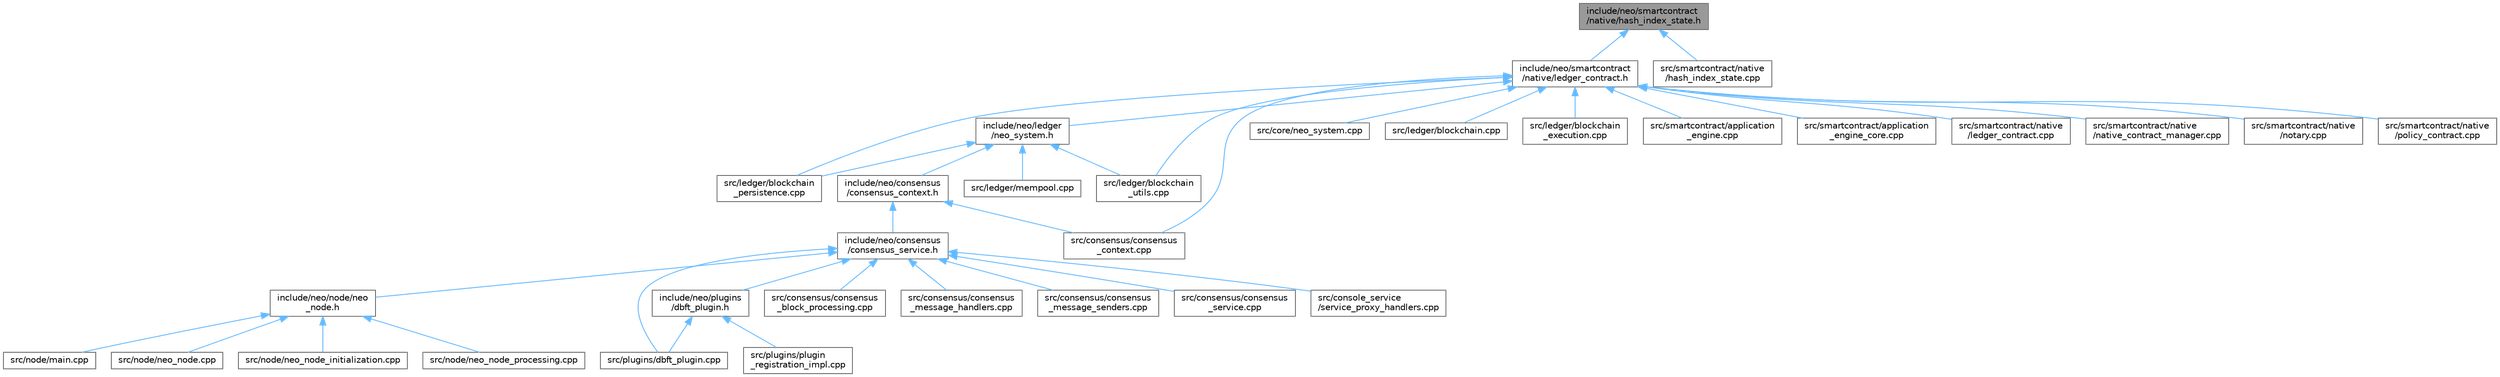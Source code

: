 digraph "include/neo/smartcontract/native/hash_index_state.h"
{
 // LATEX_PDF_SIZE
  bgcolor="transparent";
  edge [fontname=Helvetica,fontsize=10,labelfontname=Helvetica,labelfontsize=10];
  node [fontname=Helvetica,fontsize=10,shape=box,height=0.2,width=0.4];
  Node1 [id="Node000001",label="include/neo/smartcontract\l/native/hash_index_state.h",height=0.2,width=0.4,color="gray40", fillcolor="grey60", style="filled", fontcolor="black",tooltip=" "];
  Node1 -> Node2 [id="edge36_Node000001_Node000002",dir="back",color="steelblue1",style="solid",tooltip=" "];
  Node2 [id="Node000002",label="include/neo/smartcontract\l/native/ledger_contract.h",height=0.2,width=0.4,color="grey40", fillcolor="white", style="filled",URL="$ledger__contract_8h.html",tooltip=" "];
  Node2 -> Node3 [id="edge37_Node000002_Node000003",dir="back",color="steelblue1",style="solid",tooltip=" "];
  Node3 [id="Node000003",label="include/neo/ledger\l/neo_system.h",height=0.2,width=0.4,color="grey40", fillcolor="white", style="filled",URL="$ledger_2neo__system_8h.html",tooltip=" "];
  Node3 -> Node4 [id="edge38_Node000003_Node000004",dir="back",color="steelblue1",style="solid",tooltip=" "];
  Node4 [id="Node000004",label="include/neo/consensus\l/consensus_context.h",height=0.2,width=0.4,color="grey40", fillcolor="white", style="filled",URL="$consensus__context_8h.html",tooltip=" "];
  Node4 -> Node5 [id="edge39_Node000004_Node000005",dir="back",color="steelblue1",style="solid",tooltip=" "];
  Node5 [id="Node000005",label="include/neo/consensus\l/consensus_service.h",height=0.2,width=0.4,color="grey40", fillcolor="white", style="filled",URL="$consensus__service_8h.html",tooltip=" "];
  Node5 -> Node6 [id="edge40_Node000005_Node000006",dir="back",color="steelblue1",style="solid",tooltip=" "];
  Node6 [id="Node000006",label="include/neo/node/neo\l_node.h",height=0.2,width=0.4,color="grey40", fillcolor="white", style="filled",URL="$neo__node_8h.html",tooltip=" "];
  Node6 -> Node7 [id="edge41_Node000006_Node000007",dir="back",color="steelblue1",style="solid",tooltip=" "];
  Node7 [id="Node000007",label="src/node/main.cpp",height=0.2,width=0.4,color="grey40", fillcolor="white", style="filled",URL="$main_8cpp.html",tooltip="Main entry point for Neo C++ Node."];
  Node6 -> Node8 [id="edge42_Node000006_Node000008",dir="back",color="steelblue1",style="solid",tooltip=" "];
  Node8 [id="Node000008",label="src/node/neo_node.cpp",height=0.2,width=0.4,color="grey40", fillcolor="white", style="filled",URL="$neo__node_8cpp.html",tooltip=" "];
  Node6 -> Node9 [id="edge43_Node000006_Node000009",dir="back",color="steelblue1",style="solid",tooltip=" "];
  Node9 [id="Node000009",label="src/node/neo_node_initialization.cpp",height=0.2,width=0.4,color="grey40", fillcolor="white", style="filled",URL="$neo__node__initialization_8cpp.html",tooltip=" "];
  Node6 -> Node10 [id="edge44_Node000006_Node000010",dir="back",color="steelblue1",style="solid",tooltip=" "];
  Node10 [id="Node000010",label="src/node/neo_node_processing.cpp",height=0.2,width=0.4,color="grey40", fillcolor="white", style="filled",URL="$neo__node__processing_8cpp.html",tooltip=" "];
  Node5 -> Node11 [id="edge45_Node000005_Node000011",dir="back",color="steelblue1",style="solid",tooltip=" "];
  Node11 [id="Node000011",label="include/neo/plugins\l/dbft_plugin.h",height=0.2,width=0.4,color="grey40", fillcolor="white", style="filled",URL="$dbft__plugin_8h.html",tooltip=" "];
  Node11 -> Node12 [id="edge46_Node000011_Node000012",dir="back",color="steelblue1",style="solid",tooltip=" "];
  Node12 [id="Node000012",label="src/plugins/dbft_plugin.cpp",height=0.2,width=0.4,color="grey40", fillcolor="white", style="filled",URL="$dbft__plugin_8cpp.html",tooltip=" "];
  Node11 -> Node13 [id="edge47_Node000011_Node000013",dir="back",color="steelblue1",style="solid",tooltip=" "];
  Node13 [id="Node000013",label="src/plugins/plugin\l_registration_impl.cpp",height=0.2,width=0.4,color="grey40", fillcolor="white", style="filled",URL="$plugin__registration__impl_8cpp.html",tooltip=" "];
  Node5 -> Node14 [id="edge48_Node000005_Node000014",dir="back",color="steelblue1",style="solid",tooltip=" "];
  Node14 [id="Node000014",label="src/consensus/consensus\l_block_processing.cpp",height=0.2,width=0.4,color="grey40", fillcolor="white", style="filled",URL="$consensus__block__processing_8cpp.html",tooltip=" "];
  Node5 -> Node15 [id="edge49_Node000005_Node000015",dir="back",color="steelblue1",style="solid",tooltip=" "];
  Node15 [id="Node000015",label="src/consensus/consensus\l_message_handlers.cpp",height=0.2,width=0.4,color="grey40", fillcolor="white", style="filled",URL="$consensus__message__handlers_8cpp.html",tooltip=" "];
  Node5 -> Node16 [id="edge50_Node000005_Node000016",dir="back",color="steelblue1",style="solid",tooltip=" "];
  Node16 [id="Node000016",label="src/consensus/consensus\l_message_senders.cpp",height=0.2,width=0.4,color="grey40", fillcolor="white", style="filled",URL="$consensus__message__senders_8cpp.html",tooltip=" "];
  Node5 -> Node17 [id="edge51_Node000005_Node000017",dir="back",color="steelblue1",style="solid",tooltip=" "];
  Node17 [id="Node000017",label="src/consensus/consensus\l_service.cpp",height=0.2,width=0.4,color="grey40", fillcolor="white", style="filled",URL="$consensus__service_8cpp.html",tooltip=" "];
  Node5 -> Node18 [id="edge52_Node000005_Node000018",dir="back",color="steelblue1",style="solid",tooltip=" "];
  Node18 [id="Node000018",label="src/console_service\l/service_proxy_handlers.cpp",height=0.2,width=0.4,color="grey40", fillcolor="white", style="filled",URL="$service__proxy__handlers_8cpp.html",tooltip=" "];
  Node5 -> Node12 [id="edge53_Node000005_Node000012",dir="back",color="steelblue1",style="solid",tooltip=" "];
  Node4 -> Node19 [id="edge54_Node000004_Node000019",dir="back",color="steelblue1",style="solid",tooltip=" "];
  Node19 [id="Node000019",label="src/consensus/consensus\l_context.cpp",height=0.2,width=0.4,color="grey40", fillcolor="white", style="filled",URL="$consensus__context_8cpp.html",tooltip=" "];
  Node3 -> Node20 [id="edge55_Node000003_Node000020",dir="back",color="steelblue1",style="solid",tooltip=" "];
  Node20 [id="Node000020",label="src/ledger/blockchain\l_persistence.cpp",height=0.2,width=0.4,color="grey40", fillcolor="white", style="filled",URL="$blockchain__persistence_8cpp.html",tooltip=" "];
  Node3 -> Node21 [id="edge56_Node000003_Node000021",dir="back",color="steelblue1",style="solid",tooltip=" "];
  Node21 [id="Node000021",label="src/ledger/blockchain\l_utils.cpp",height=0.2,width=0.4,color="grey40", fillcolor="white", style="filled",URL="$blockchain__utils_8cpp.html",tooltip=" "];
  Node3 -> Node22 [id="edge57_Node000003_Node000022",dir="back",color="steelblue1",style="solid",tooltip=" "];
  Node22 [id="Node000022",label="src/ledger/mempool.cpp",height=0.2,width=0.4,color="grey40", fillcolor="white", style="filled",URL="$mempool_8cpp.html",tooltip=" "];
  Node2 -> Node19 [id="edge58_Node000002_Node000019",dir="back",color="steelblue1",style="solid",tooltip=" "];
  Node2 -> Node23 [id="edge59_Node000002_Node000023",dir="back",color="steelblue1",style="solid",tooltip=" "];
  Node23 [id="Node000023",label="src/core/neo_system.cpp",height=0.2,width=0.4,color="grey40", fillcolor="white", style="filled",URL="$core_2neo__system_8cpp.html",tooltip=" "];
  Node2 -> Node24 [id="edge60_Node000002_Node000024",dir="back",color="steelblue1",style="solid",tooltip=" "];
  Node24 [id="Node000024",label="src/ledger/blockchain.cpp",height=0.2,width=0.4,color="grey40", fillcolor="white", style="filled",URL="$blockchain_8cpp.html",tooltip=" "];
  Node2 -> Node25 [id="edge61_Node000002_Node000025",dir="back",color="steelblue1",style="solid",tooltip=" "];
  Node25 [id="Node000025",label="src/ledger/blockchain\l_execution.cpp",height=0.2,width=0.4,color="grey40", fillcolor="white", style="filled",URL="$blockchain__execution_8cpp.html",tooltip=" "];
  Node2 -> Node20 [id="edge62_Node000002_Node000020",dir="back",color="steelblue1",style="solid",tooltip=" "];
  Node2 -> Node21 [id="edge63_Node000002_Node000021",dir="back",color="steelblue1",style="solid",tooltip=" "];
  Node2 -> Node26 [id="edge64_Node000002_Node000026",dir="back",color="steelblue1",style="solid",tooltip=" "];
  Node26 [id="Node000026",label="src/smartcontract/application\l_engine.cpp",height=0.2,width=0.4,color="grey40", fillcolor="white", style="filled",URL="$application__engine_8cpp.html",tooltip=" "];
  Node2 -> Node27 [id="edge65_Node000002_Node000027",dir="back",color="steelblue1",style="solid",tooltip=" "];
  Node27 [id="Node000027",label="src/smartcontract/application\l_engine_core.cpp",height=0.2,width=0.4,color="grey40", fillcolor="white", style="filled",URL="$application__engine__core_8cpp.html",tooltip=" "];
  Node2 -> Node28 [id="edge66_Node000002_Node000028",dir="back",color="steelblue1",style="solid",tooltip=" "];
  Node28 [id="Node000028",label="src/smartcontract/native\l/ledger_contract.cpp",height=0.2,width=0.4,color="grey40", fillcolor="white", style="filled",URL="$ledger__contract_8cpp.html",tooltip=" "];
  Node2 -> Node29 [id="edge67_Node000002_Node000029",dir="back",color="steelblue1",style="solid",tooltip=" "];
  Node29 [id="Node000029",label="src/smartcontract/native\l/native_contract_manager.cpp",height=0.2,width=0.4,color="grey40", fillcolor="white", style="filled",URL="$native__contract__manager_8cpp.html",tooltip=" "];
  Node2 -> Node30 [id="edge68_Node000002_Node000030",dir="back",color="steelblue1",style="solid",tooltip=" "];
  Node30 [id="Node000030",label="src/smartcontract/native\l/notary.cpp",height=0.2,width=0.4,color="grey40", fillcolor="white", style="filled",URL="$notary_8cpp.html",tooltip=" "];
  Node2 -> Node31 [id="edge69_Node000002_Node000031",dir="back",color="steelblue1",style="solid",tooltip=" "];
  Node31 [id="Node000031",label="src/smartcontract/native\l/policy_contract.cpp",height=0.2,width=0.4,color="grey40", fillcolor="white", style="filled",URL="$policy__contract_8cpp.html",tooltip=" "];
  Node1 -> Node32 [id="edge70_Node000001_Node000032",dir="back",color="steelblue1",style="solid",tooltip=" "];
  Node32 [id="Node000032",label="src/smartcontract/native\l/hash_index_state.cpp",height=0.2,width=0.4,color="grey40", fillcolor="white", style="filled",URL="$hash__index__state_8cpp.html",tooltip=" "];
}
